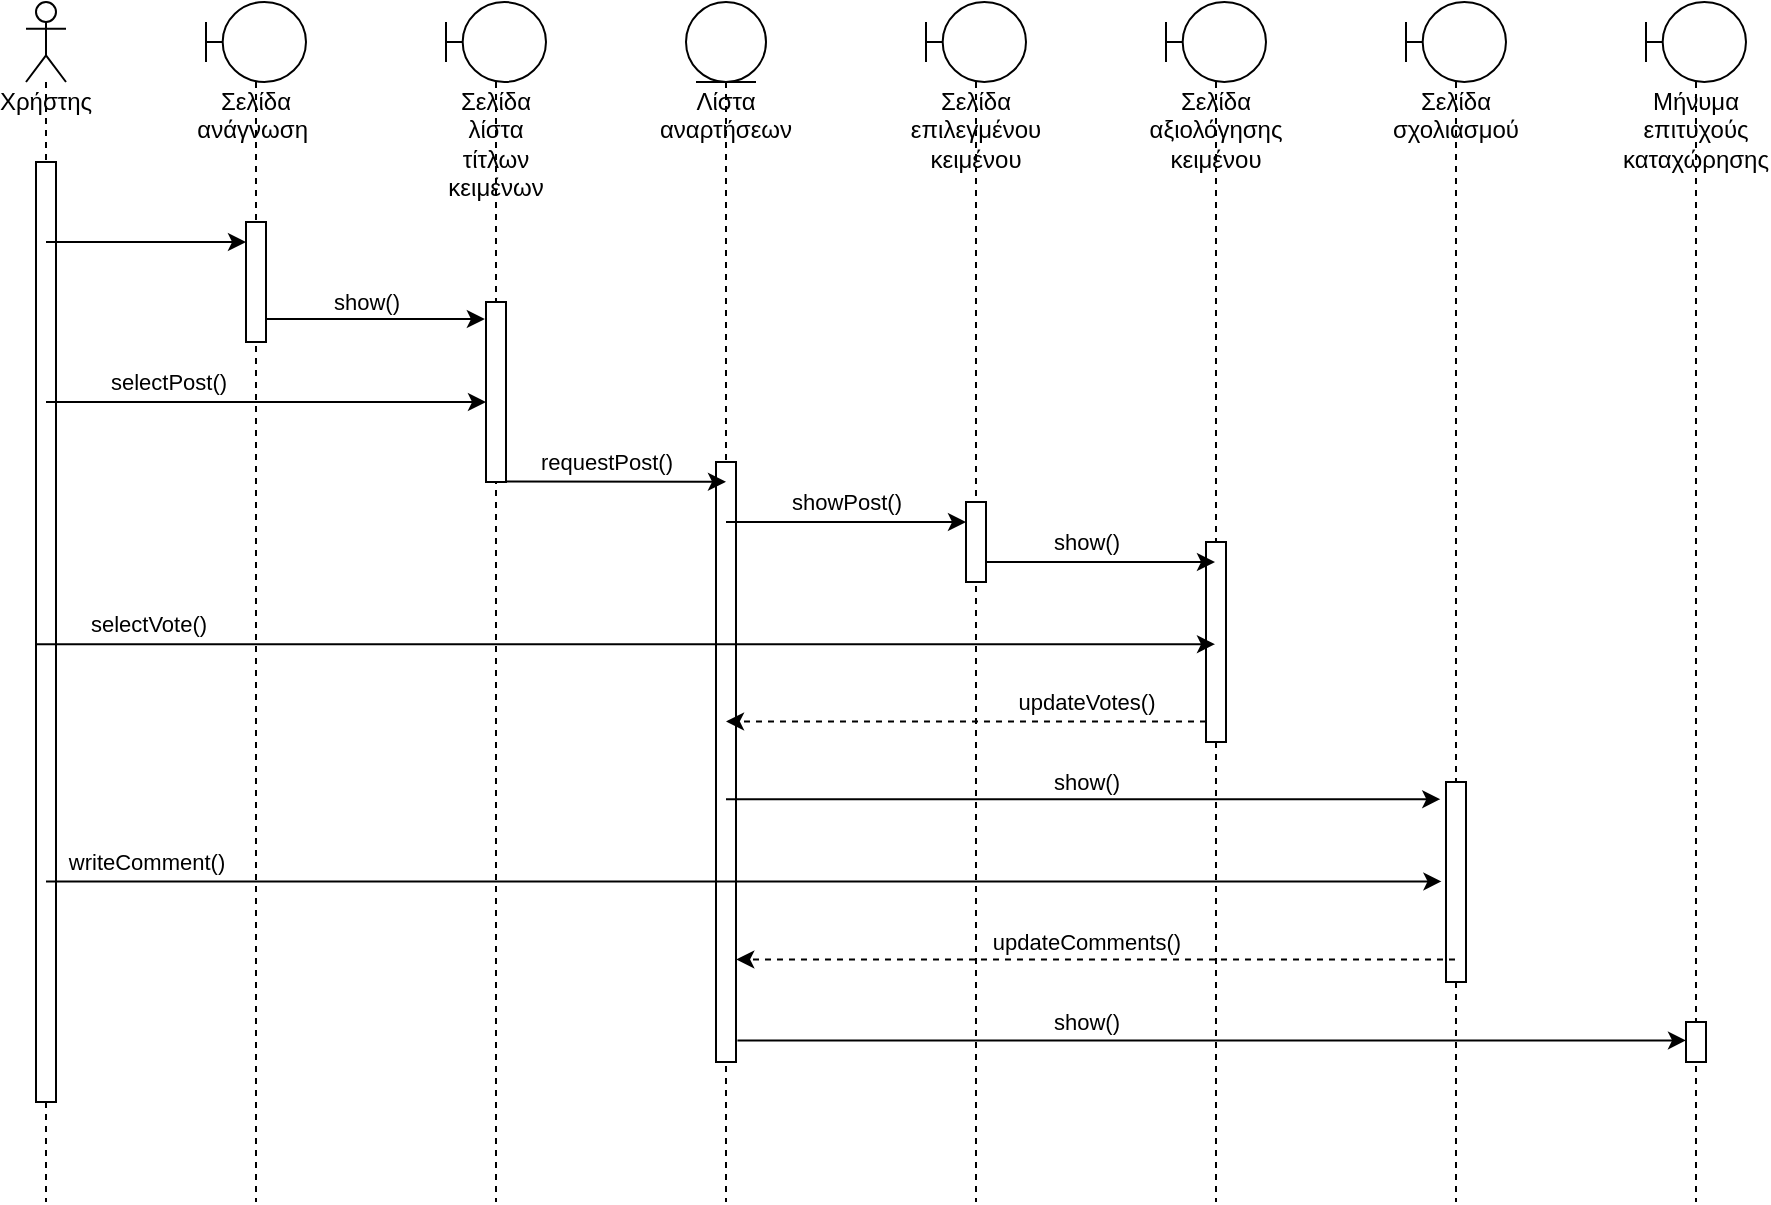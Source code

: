 <mxfile version="20.8.16" type="device"><diagram name="Page-1" id="Ad7bHMD3XlZtq0f0JGwu"><mxGraphModel dx="840" dy="993" grid="1" gridSize="10" guides="1" tooltips="1" connect="1" arrows="1" fold="1" page="1" pageScale="1" pageWidth="1169" pageHeight="827" math="0" shadow="0"><root><mxCell id="0"/><mxCell id="1" parent="0"/><mxCell id="tAbrvhHM9wQ2x8YHbDVG-1" value="Χρήστης" style="shape=umlLifeline;participant=umlActor;perimeter=lifelinePerimeter;whiteSpace=wrap;html=1;container=1;collapsible=0;recursiveResize=0;verticalAlign=top;spacingTop=36;outlineConnect=0;" vertex="1" parent="1"><mxGeometry x="30" y="40" width="20" height="600" as="geometry"/></mxCell><mxCell id="tAbrvhHM9wQ2x8YHbDVG-9" value="" style="html=1;points=[];perimeter=orthogonalPerimeter;" vertex="1" parent="tAbrvhHM9wQ2x8YHbDVG-1"><mxGeometry x="5" y="80" width="10" height="470" as="geometry"/></mxCell><mxCell id="tAbrvhHM9wQ2x8YHbDVG-2" value="Σελίδα ανάγνωση&amp;nbsp;" style="shape=umlLifeline;participant=umlBoundary;perimeter=lifelinePerimeter;whiteSpace=wrap;html=1;container=1;collapsible=0;recursiveResize=0;verticalAlign=top;spacingTop=36;outlineConnect=0;" vertex="1" parent="1"><mxGeometry x="120" y="40" width="50" height="600" as="geometry"/></mxCell><mxCell id="tAbrvhHM9wQ2x8YHbDVG-22" value="" style="html=1;points=[];perimeter=orthogonalPerimeter;" vertex="1" parent="tAbrvhHM9wQ2x8YHbDVG-2"><mxGeometry x="20" y="110" width="10" height="60" as="geometry"/></mxCell><mxCell id="tAbrvhHM9wQ2x8YHbDVG-3" value="Σελίδα λίστα τίτλων κειμένων" style="shape=umlLifeline;participant=umlBoundary;perimeter=lifelinePerimeter;whiteSpace=wrap;html=1;container=1;collapsible=0;recursiveResize=0;verticalAlign=top;spacingTop=36;outlineConnect=0;" vertex="1" parent="1"><mxGeometry x="240" y="40" width="50" height="600" as="geometry"/></mxCell><mxCell id="tAbrvhHM9wQ2x8YHbDVG-23" value="" style="html=1;points=[];perimeter=orthogonalPerimeter;" vertex="1" parent="tAbrvhHM9wQ2x8YHbDVG-3"><mxGeometry x="20" y="150" width="10" height="90" as="geometry"/></mxCell><mxCell id="tAbrvhHM9wQ2x8YHbDVG-4" value="Σελίδα επιλεγμένου κειμένου" style="shape=umlLifeline;participant=umlBoundary;perimeter=lifelinePerimeter;whiteSpace=wrap;html=1;container=1;collapsible=0;recursiveResize=0;verticalAlign=top;spacingTop=36;outlineConnect=0;" vertex="1" parent="1"><mxGeometry x="480" y="40" width="50" height="600" as="geometry"/></mxCell><mxCell id="tAbrvhHM9wQ2x8YHbDVG-25" value="" style="html=1;points=[];perimeter=orthogonalPerimeter;" vertex="1" parent="tAbrvhHM9wQ2x8YHbDVG-4"><mxGeometry x="20" y="250" width="10" height="40" as="geometry"/></mxCell><mxCell id="tAbrvhHM9wQ2x8YHbDVG-5" value="Λίστα αναρτήσεων" style="shape=umlLifeline;participant=umlEntity;perimeter=lifelinePerimeter;whiteSpace=wrap;html=1;container=1;collapsible=0;recursiveResize=0;verticalAlign=top;spacingTop=36;outlineConnect=0;" vertex="1" parent="1"><mxGeometry x="360" y="40" width="40" height="600" as="geometry"/></mxCell><mxCell id="tAbrvhHM9wQ2x8YHbDVG-24" value="" style="html=1;points=[];perimeter=orthogonalPerimeter;" vertex="1" parent="tAbrvhHM9wQ2x8YHbDVG-5"><mxGeometry x="15" y="230" width="10" height="300" as="geometry"/></mxCell><mxCell id="tAbrvhHM9wQ2x8YHbDVG-6" value="Σελίδα αξιολόγησης κειμένου" style="shape=umlLifeline;participant=umlBoundary;perimeter=lifelinePerimeter;whiteSpace=wrap;html=1;container=1;collapsible=0;recursiveResize=0;verticalAlign=top;spacingTop=36;outlineConnect=0;" vertex="1" parent="1"><mxGeometry x="600" y="40" width="50" height="600" as="geometry"/></mxCell><mxCell id="tAbrvhHM9wQ2x8YHbDVG-26" value="" style="html=1;points=[];perimeter=orthogonalPerimeter;" vertex="1" parent="tAbrvhHM9wQ2x8YHbDVG-6"><mxGeometry x="20" y="270" width="10" height="100" as="geometry"/></mxCell><mxCell id="tAbrvhHM9wQ2x8YHbDVG-7" value="Σελίδα σχολιασμού" style="shape=umlLifeline;participant=umlBoundary;perimeter=lifelinePerimeter;whiteSpace=wrap;html=1;container=1;collapsible=0;recursiveResize=0;verticalAlign=top;spacingTop=36;outlineConnect=0;" vertex="1" parent="1"><mxGeometry x="720" y="40" width="50" height="600" as="geometry"/></mxCell><mxCell id="tAbrvhHM9wQ2x8YHbDVG-27" value="" style="html=1;points=[];perimeter=orthogonalPerimeter;" vertex="1" parent="tAbrvhHM9wQ2x8YHbDVG-7"><mxGeometry x="20" y="390" width="10" height="100" as="geometry"/></mxCell><mxCell id="tAbrvhHM9wQ2x8YHbDVG-8" value="Μήνυμα επιτυχούς καταχώρησης" style="shape=umlLifeline;participant=umlBoundary;perimeter=lifelinePerimeter;whiteSpace=wrap;html=1;container=1;collapsible=0;recursiveResize=0;verticalAlign=top;spacingTop=36;outlineConnect=0;" vertex="1" parent="1"><mxGeometry x="840" y="40" width="50" height="600" as="geometry"/></mxCell><mxCell id="tAbrvhHM9wQ2x8YHbDVG-28" value="" style="html=1;points=[];perimeter=orthogonalPerimeter;" vertex="1" parent="tAbrvhHM9wQ2x8YHbDVG-8"><mxGeometry x="20" y="510" width="10" height="20" as="geometry"/></mxCell><mxCell id="tAbrvhHM9wQ2x8YHbDVG-10" value="" style="endArrow=classic;html=1;rounded=0;entryX=0;entryY=0.167;entryDx=0;entryDy=0;entryPerimeter=0;" edge="1" parent="1" source="tAbrvhHM9wQ2x8YHbDVG-1" target="tAbrvhHM9wQ2x8YHbDVG-22"><mxGeometry width="50" height="50" relative="1" as="geometry"><mxPoint x="60" y="160" as="sourcePoint"/><mxPoint x="120" y="160" as="targetPoint"/></mxGeometry></mxCell><mxCell id="tAbrvhHM9wQ2x8YHbDVG-11" value="show()" style="endArrow=classic;html=1;rounded=0;entryX=-0.057;entryY=0.095;entryDx=0;entryDy=0;entryPerimeter=0;" edge="1" parent="1" source="tAbrvhHM9wQ2x8YHbDVG-22" target="tAbrvhHM9wQ2x8YHbDVG-23"><mxGeometry x="-0.086" y="9" width="50" height="50" relative="1" as="geometry"><mxPoint x="160" y="200" as="sourcePoint"/><mxPoint x="240" y="200" as="targetPoint"/><mxPoint as="offset"/></mxGeometry></mxCell><mxCell id="tAbrvhHM9wQ2x8YHbDVG-12" value="selectPost()" style="endArrow=classic;html=1;rounded=0;" edge="1" parent="1" source="tAbrvhHM9wQ2x8YHbDVG-1"><mxGeometry x="-0.452" y="10" width="50" height="50" relative="1" as="geometry"><mxPoint x="60" y="240" as="sourcePoint"/><mxPoint x="260" y="240" as="targetPoint"/><mxPoint as="offset"/></mxGeometry></mxCell><mxCell id="tAbrvhHM9wQ2x8YHbDVG-13" value="requestPost()" style="endArrow=classic;html=1;rounded=0;exitX=0.971;exitY=0.997;exitDx=0;exitDy=0;exitPerimeter=0;entryX=0.5;entryY=0.033;entryDx=0;entryDy=0;entryPerimeter=0;" edge="1" parent="1" source="tAbrvhHM9wQ2x8YHbDVG-23" target="tAbrvhHM9wQ2x8YHbDVG-24"><mxGeometry x="-0.088" y="10" width="50" height="50" relative="1" as="geometry"><mxPoint x="280" y="280" as="sourcePoint"/><mxPoint x="370" y="280" as="targetPoint"/><mxPoint as="offset"/></mxGeometry></mxCell><mxCell id="tAbrvhHM9wQ2x8YHbDVG-14" value="showPost()" style="endArrow=classic;html=1;rounded=0;entryX=0;entryY=0.25;entryDx=0;entryDy=0;entryPerimeter=0;" edge="1" parent="1" source="tAbrvhHM9wQ2x8YHbDVG-5" target="tAbrvhHM9wQ2x8YHbDVG-25"><mxGeometry x="0.003" y="10" width="50" height="50" relative="1" as="geometry"><mxPoint x="400" y="300" as="sourcePoint"/><mxPoint x="480" y="300" as="targetPoint"/><mxPoint as="offset"/></mxGeometry></mxCell><mxCell id="tAbrvhHM9wQ2x8YHbDVG-15" value="show()" style="endArrow=classic;html=1;rounded=0;" edge="1" parent="1" target="tAbrvhHM9wQ2x8YHbDVG-6"><mxGeometry x="-0.127" y="10" width="50" height="50" relative="1" as="geometry"><mxPoint x="510" y="320" as="sourcePoint"/><mxPoint x="600" y="320" as="targetPoint"/><mxPoint as="offset"/></mxGeometry></mxCell><mxCell id="tAbrvhHM9wQ2x8YHbDVG-17" value="updateVotes()" style="endArrow=classic;html=1;rounded=0;dashed=1;exitX=0;exitY=0.897;exitDx=0;exitDy=0;exitPerimeter=0;" edge="1" parent="1" source="tAbrvhHM9wQ2x8YHbDVG-26" target="tAbrvhHM9wQ2x8YHbDVG-5"><mxGeometry x="-0.501" y="-10" width="50" height="50" relative="1" as="geometry"><mxPoint x="600" y="400" as="sourcePoint"/><mxPoint x="410" y="400" as="targetPoint"/><mxPoint as="offset"/></mxGeometry></mxCell><mxCell id="tAbrvhHM9wQ2x8YHbDVG-16" value="selectVote()" style="endArrow=classic;html=1;rounded=0;exitX=0.029;exitY=0.513;exitDx=0;exitDy=0;exitPerimeter=0;" edge="1" parent="1" source="tAbrvhHM9wQ2x8YHbDVG-9" target="tAbrvhHM9wQ2x8YHbDVG-6"><mxGeometry x="-0.811" y="10" width="50" height="50" relative="1" as="geometry"><mxPoint x="50" y="360" as="sourcePoint"/><mxPoint x="600" y="360" as="targetPoint"/><mxPoint as="offset"/></mxGeometry></mxCell><mxCell id="tAbrvhHM9wQ2x8YHbDVG-18" value="show()" style="endArrow=classic;html=1;rounded=0;entryX=-0.286;entryY=0.086;entryDx=0;entryDy=0;entryPerimeter=0;" edge="1" parent="1" source="tAbrvhHM9wQ2x8YHbDVG-5" target="tAbrvhHM9wQ2x8YHbDVG-27"><mxGeometry x="0.009" y="9" width="50" height="50" relative="1" as="geometry"><mxPoint x="410" y="440" as="sourcePoint"/><mxPoint x="720" y="440" as="targetPoint"/><mxPoint as="offset"/></mxGeometry></mxCell><mxCell id="tAbrvhHM9wQ2x8YHbDVG-19" value="updateComments()" style="endArrow=classic;html=1;rounded=0;dashed=1;entryX=1.014;entryY=0.829;entryDx=0;entryDy=0;entryPerimeter=0;" edge="1" parent="1" source="tAbrvhHM9wQ2x8YHbDVG-7" target="tAbrvhHM9wQ2x8YHbDVG-24"><mxGeometry x="0.027" y="-9" width="50" height="50" relative="1" as="geometry"><mxPoint x="720" y="520" as="sourcePoint"/><mxPoint x="410" y="520" as="targetPoint"/><mxPoint as="offset"/></mxGeometry></mxCell><mxCell id="tAbrvhHM9wQ2x8YHbDVG-20" value="show()" style="endArrow=classic;html=1;rounded=0;exitX=1.071;exitY=0.964;exitDx=0;exitDy=0;exitPerimeter=0;" edge="1" parent="1" source="tAbrvhHM9wQ2x8YHbDVG-24" target="tAbrvhHM9wQ2x8YHbDVG-28"><mxGeometry x="-0.265" y="9" width="50" height="50" relative="1" as="geometry"><mxPoint x="410" y="560" as="sourcePoint"/><mxPoint x="840" y="560" as="targetPoint"/><mxPoint as="offset"/></mxGeometry></mxCell><mxCell id="tAbrvhHM9wQ2x8YHbDVG-21" value="writeComment()" style="endArrow=classic;html=1;rounded=0;entryX=-0.229;entryY=0.497;entryDx=0;entryDy=0;entryPerimeter=0;" edge="1" parent="1" source="tAbrvhHM9wQ2x8YHbDVG-1" target="tAbrvhHM9wQ2x8YHbDVG-27"><mxGeometry x="-0.856" y="10" width="50" height="50" relative="1" as="geometry"><mxPoint x="60" y="480" as="sourcePoint"/><mxPoint x="711" y="480" as="targetPoint"/><mxPoint as="offset"/></mxGeometry></mxCell></root></mxGraphModel></diagram></mxfile>